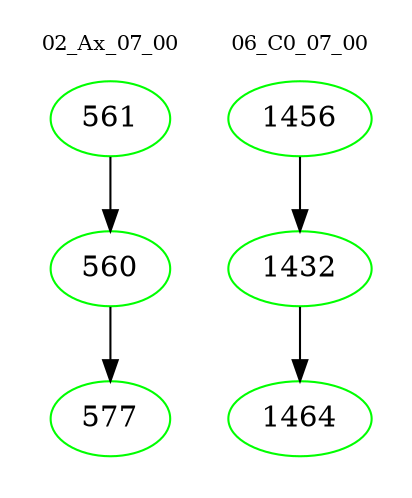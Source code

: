 digraph{
subgraph cluster_0 {
color = white
label = "02_Ax_07_00";
fontsize=10;
T0_561 [label="561", color="green"]
T0_561 -> T0_560 [color="black"]
T0_560 [label="560", color="green"]
T0_560 -> T0_577 [color="black"]
T0_577 [label="577", color="green"]
}
subgraph cluster_1 {
color = white
label = "06_C0_07_00";
fontsize=10;
T1_1456 [label="1456", color="green"]
T1_1456 -> T1_1432 [color="black"]
T1_1432 [label="1432", color="green"]
T1_1432 -> T1_1464 [color="black"]
T1_1464 [label="1464", color="green"]
}
}
